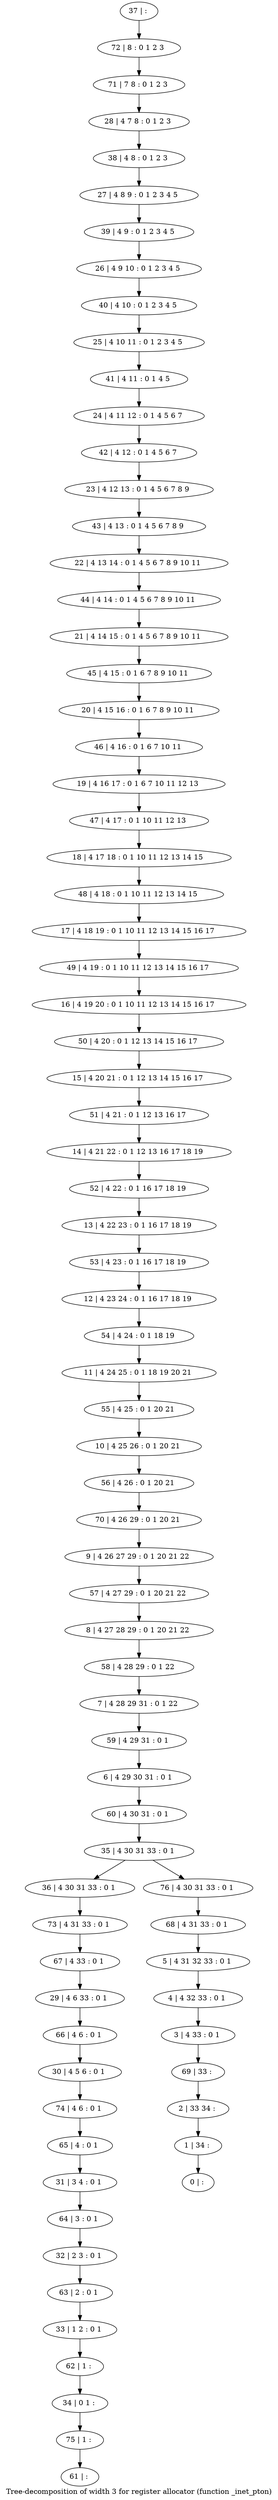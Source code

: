 digraph G {
graph [label="Tree-decomposition of width 3 for register allocator (function _inet_pton)"]
0[label="0 | : "];
1[label="1 | 34 : "];
2[label="2 | 33 34 : "];
3[label="3 | 4 33 : 0 1 "];
4[label="4 | 4 32 33 : 0 1 "];
5[label="5 | 4 31 32 33 : 0 1 "];
6[label="6 | 4 29 30 31 : 0 1 "];
7[label="7 | 4 28 29 31 : 0 1 22 "];
8[label="8 | 4 27 28 29 : 0 1 20 21 22 "];
9[label="9 | 4 26 27 29 : 0 1 20 21 22 "];
10[label="10 | 4 25 26 : 0 1 20 21 "];
11[label="11 | 4 24 25 : 0 1 18 19 20 21 "];
12[label="12 | 4 23 24 : 0 1 16 17 18 19 "];
13[label="13 | 4 22 23 : 0 1 16 17 18 19 "];
14[label="14 | 4 21 22 : 0 1 12 13 16 17 18 19 "];
15[label="15 | 4 20 21 : 0 1 12 13 14 15 16 17 "];
16[label="16 | 4 19 20 : 0 1 10 11 12 13 14 15 16 17 "];
17[label="17 | 4 18 19 : 0 1 10 11 12 13 14 15 16 17 "];
18[label="18 | 4 17 18 : 0 1 10 11 12 13 14 15 "];
19[label="19 | 4 16 17 : 0 1 6 7 10 11 12 13 "];
20[label="20 | 4 15 16 : 0 1 6 7 8 9 10 11 "];
21[label="21 | 4 14 15 : 0 1 4 5 6 7 8 9 10 11 "];
22[label="22 | 4 13 14 : 0 1 4 5 6 7 8 9 10 11 "];
23[label="23 | 4 12 13 : 0 1 4 5 6 7 8 9 "];
24[label="24 | 4 11 12 : 0 1 4 5 6 7 "];
25[label="25 | 4 10 11 : 0 1 2 3 4 5 "];
26[label="26 | 4 9 10 : 0 1 2 3 4 5 "];
27[label="27 | 4 8 9 : 0 1 2 3 4 5 "];
28[label="28 | 4 7 8 : 0 1 2 3 "];
29[label="29 | 4 6 33 : 0 1 "];
30[label="30 | 4 5 6 : 0 1 "];
31[label="31 | 3 4 : 0 1 "];
32[label="32 | 2 3 : 0 1 "];
33[label="33 | 1 2 : 0 1 "];
34[label="34 | 0 1 : "];
35[label="35 | 4 30 31 33 : 0 1 "];
36[label="36 | 4 30 31 33 : 0 1 "];
37[label="37 | : "];
38[label="38 | 4 8 : 0 1 2 3 "];
39[label="39 | 4 9 : 0 1 2 3 4 5 "];
40[label="40 | 4 10 : 0 1 2 3 4 5 "];
41[label="41 | 4 11 : 0 1 4 5 "];
42[label="42 | 4 12 : 0 1 4 5 6 7 "];
43[label="43 | 4 13 : 0 1 4 5 6 7 8 9 "];
44[label="44 | 4 14 : 0 1 4 5 6 7 8 9 10 11 "];
45[label="45 | 4 15 : 0 1 6 7 8 9 10 11 "];
46[label="46 | 4 16 : 0 1 6 7 10 11 "];
47[label="47 | 4 17 : 0 1 10 11 12 13 "];
48[label="48 | 4 18 : 0 1 10 11 12 13 14 15 "];
49[label="49 | 4 19 : 0 1 10 11 12 13 14 15 16 17 "];
50[label="50 | 4 20 : 0 1 12 13 14 15 16 17 "];
51[label="51 | 4 21 : 0 1 12 13 16 17 "];
52[label="52 | 4 22 : 0 1 16 17 18 19 "];
53[label="53 | 4 23 : 0 1 16 17 18 19 "];
54[label="54 | 4 24 : 0 1 18 19 "];
55[label="55 | 4 25 : 0 1 20 21 "];
56[label="56 | 4 26 : 0 1 20 21 "];
57[label="57 | 4 27 29 : 0 1 20 21 22 "];
58[label="58 | 4 28 29 : 0 1 22 "];
59[label="59 | 4 29 31 : 0 1 "];
60[label="60 | 4 30 31 : 0 1 "];
61[label="61 | : "];
62[label="62 | 1 : "];
63[label="63 | 2 : 0 1 "];
64[label="64 | 3 : 0 1 "];
65[label="65 | 4 : 0 1 "];
66[label="66 | 4 6 : 0 1 "];
67[label="67 | 4 33 : 0 1 "];
68[label="68 | 4 31 33 : 0 1 "];
69[label="69 | 33 : "];
70[label="70 | 4 26 29 : 0 1 20 21 "];
71[label="71 | 7 8 : 0 1 2 3 "];
72[label="72 | 8 : 0 1 2 3 "];
73[label="73 | 4 31 33 : 0 1 "];
74[label="74 | 4 6 : 0 1 "];
75[label="75 | 1 : "];
76[label="76 | 4 30 31 33 : 0 1 "];
62->34 ;
33->62 ;
63->33 ;
32->63 ;
64->32 ;
31->64 ;
65->31 ;
66->30 ;
29->66 ;
67->29 ;
73->67 ;
36->73 ;
74->65 ;
30->74 ;
75->61 ;
34->75 ;
37->72 ;
72->71 ;
71->28 ;
28->38 ;
38->27 ;
27->39 ;
39->26 ;
26->40 ;
40->25 ;
25->41 ;
41->24 ;
24->42 ;
42->23 ;
23->43 ;
43->22 ;
22->44 ;
44->21 ;
21->45 ;
45->20 ;
20->46 ;
46->19 ;
19->47 ;
47->18 ;
18->48 ;
48->17 ;
17->49 ;
49->16 ;
16->50 ;
50->15 ;
15->51 ;
51->14 ;
14->52 ;
52->13 ;
13->53 ;
53->12 ;
12->54 ;
54->11 ;
11->55 ;
55->10 ;
10->56 ;
56->70 ;
70->9 ;
9->57 ;
57->8 ;
8->58 ;
58->7 ;
7->59 ;
59->6 ;
6->60 ;
60->35 ;
68->5 ;
5->4 ;
4->3 ;
3->69 ;
69->2 ;
2->1 ;
1->0 ;
76->68 ;
35->36 ;
35->76 ;
}
